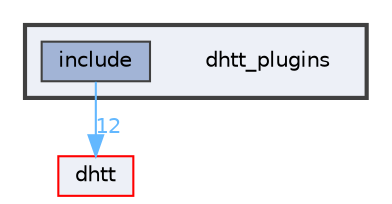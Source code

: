 digraph "dhtt_plugins"
{
 // LATEX_PDF_SIZE
  bgcolor="transparent";
  edge [fontname=Helvetica,fontsize=10,labelfontname=Helvetica,labelfontsize=10];
  node [fontname=Helvetica,fontsize=10,shape=box,height=0.2,width=0.4];
  compound=true
  subgraph clusterdir_2fd91087e6c5ea9c4b0556baf74ad28f {
    graph [ bgcolor="#edf0f7", pencolor="grey25", label="", fontname=Helvetica,fontsize=10 style="filled,bold", URL="dir_2fd91087e6c5ea9c4b0556baf74ad28f.html",tooltip=""]
    dir_2fd91087e6c5ea9c4b0556baf74ad28f [shape=plaintext, label="dhtt_plugins"];
  dir_35262728ed2f826d34b55eae99a0a855 [label="include", fillcolor="#a2b4d6", color="grey25", style="filled", URL="dir_35262728ed2f826d34b55eae99a0a855.html",tooltip=""];
  }
  dir_ddb31809bb043c5c8043c26a6d397ff8 [label="dhtt", fillcolor="#edf0f7", color="red", style="filled", URL="dir_ddb31809bb043c5c8043c26a6d397ff8.html",tooltip=""];
  dir_35262728ed2f826d34b55eae99a0a855->dir_ddb31809bb043c5c8043c26a6d397ff8 [headlabel="12", labeldistance=1.5 headhref="dir_000006_000001.html" color="steelblue1" fontcolor="steelblue1"];
}
